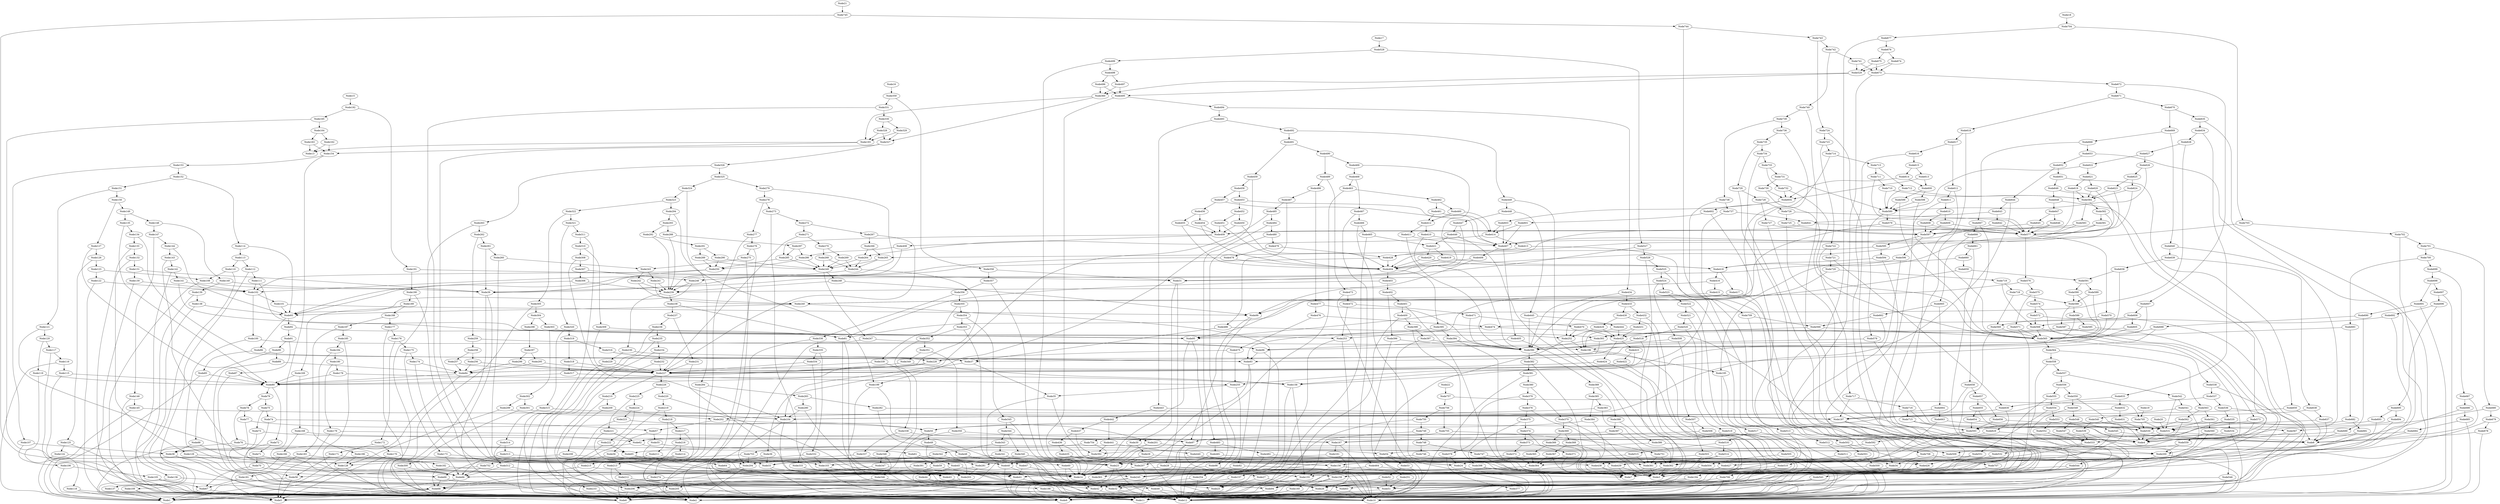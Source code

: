 # Network structure generated by ABC

digraph network {

Node15 -> Node192 [style = solid];
Node16 -> Node359 [style = solid];
Node17 -> Node528 [style = solid];
Node18 -> Node704 [style = solid];
Node19 -> Node705 [style = solid];
Node20 -> Node531 [style = solid];
Node21 -> Node745 [style = solid];
Node22 -> Node757 [style = solid];
Node23 -> Node9 [style = solid];
Node23 -> Node12 [style = solid];
Node24 -> Node10 [style = solid];
Node24 -> Node11 [style = solid];
Node25 -> Node11 [style = solid];
Node25 -> Node12 [style = solid];
Node26 -> Node9 [style = solid];
Node26 -> Node10 [style = solid];
Node27 -> Node25 [style = solid];
Node27 -> Node26 [style = solid];
Node28 -> Node14 [style = solid];
Node28 -> Node27 [style = solid];
Node29 -> Node23 [style = solid];
Node29 -> Node24 [style = solid];
Node30 -> Node14 [style = solid];
Node30 -> Node29 [style = solid];
Node31 -> Node28 [style = solid];
Node31 -> Node30 [style = solid];
Node32 -> Node11 [style = solid];
Node32 -> Node12 [style = solid];
Node33 -> Node9 [style = solid];
Node33 -> Node32 [style = solid];
Node34 -> Node11 [style = solid];
Node34 -> Node26 [style = solid];
Node35 -> Node12 [style = solid];
Node35 -> Node34 [style = solid];
Node36 -> Node10 [style = solid];
Node36 -> Node33 [style = solid];
Node37 -> Node35 [style = solid];
Node37 -> Node36 [style = solid];
Node38 -> Node9 [style = solid];
Node38 -> Node10 [style = solid];
Node39 -> Node10 [style = solid];
Node39 -> Node12 [style = solid];
Node40 -> Node9 [style = solid];
Node40 -> Node11 [style = solid];
Node41 -> Node9 [style = solid];
Node41 -> Node11 [style = solid];
Node42 -> Node9 [style = solid];
Node42 -> Node10 [style = solid];
Node43 -> Node26 [style = solid];
Node43 -> Node32 [style = solid];
Node44 -> Node32 [style = solid];
Node44 -> Node42 [style = solid];
Node45 -> Node14 [style = solid];
Node45 -> Node44 [style = solid];
Node46 -> Node10 [style = solid];
Node46 -> Node12 [style = solid];
Node47 -> Node14 [style = solid];
Node47 -> Node41 [style = solid];
Node48 -> Node46 [style = solid];
Node48 -> Node47 [style = solid];
Node49 -> Node45 [style = solid];
Node49 -> Node48 [style = solid];
Node50 -> Node43 [style = solid];
Node50 -> Node49 [style = solid];
Node51 -> Node9 [style = solid];
Node51 -> Node10 [style = solid];
Node52 -> Node26 [style = solid];
Node52 -> Node51 [style = solid];
Node53 -> Node12 [style = solid];
Node53 -> Node52 [style = solid];
Node54 -> Node11 [style = solid];
Node54 -> Node53 [style = solid];
Node55 -> Node14 [style = solid];
Node55 -> Node54 [style = solid];
Node56 -> Node10 [style = solid];
Node56 -> Node33 [style = solid];
Node57 -> Node55 [style = solid];
Node57 -> Node56 [style = solid];
Node58 -> Node1 [style = solid];
Node58 -> Node5 [style = solid];
Node59 -> Node11 [style = solid];
Node59 -> Node14 [style = solid];
Node60 -> Node14 [style = solid];
Node60 -> Node25 [style = solid];
Node61 -> Node59 [style = solid];
Node61 -> Node60 [style = solid];
Node62 -> Node38 [style = solid];
Node62 -> Node61 [style = solid];
Node63 -> Node10 [style = solid];
Node63 -> Node12 [style = solid];
Node64 -> Node14 [style = solid];
Node64 -> Node63 [style = solid];
Node65 -> Node40 [style = solid];
Node65 -> Node64 [style = solid];
Node66 -> Node1 [style = solid];
Node66 -> Node5 [style = solid];
Node67 -> Node1 [style = solid];
Node67 -> Node5 [style = solid];
Node68 -> Node1 [style = solid];
Node68 -> Node5 [style = solid];
Node69 -> Node32 [style = solid];
Node69 -> Node68 [style = solid];
Node70 -> Node67 [style = solid];
Node70 -> Node69 [style = solid];
Node71 -> Node14 [style = solid];
Node71 -> Node70 [style = solid];
Node72 -> Node42 [style = solid];
Node72 -> Node71 [style = solid];
Node73 -> Node58 [style = solid];
Node73 -> Node62 [style = solid];
Node74 -> Node57 [style = solid];
Node74 -> Node66 [style = solid];
Node75 -> Node73 [style = solid];
Node75 -> Node74 [style = solid];
Node76 -> Node1 [style = solid];
Node76 -> Node65 [style = solid];
Node77 -> Node5 [style = solid];
Node77 -> Node50 [style = solid];
Node78 -> Node76 [style = solid];
Node78 -> Node77 [style = solid];
Node79 -> Node75 [style = solid];
Node79 -> Node78 [style = solid];
Node80 -> Node72 [style = solid];
Node80 -> Node79 [style = solid];
Node81 -> Node14 [style = solid];
Node81 -> Node32 [style = solid];
Node82 -> Node10 [style = solid];
Node82 -> Node14 [style = solid];
Node83 -> Node23 [style = solid];
Node83 -> Node82 [style = solid];
Node84 -> Node1 [style = solid];
Node84 -> Node80 [style = solid];
Node85 -> Node1 [style = solid];
Node85 -> Node80 [style = solid];
Node86 -> Node83 [style = solid];
Node86 -> Node85 [style = solid];
Node87 -> Node51 [style = solid];
Node87 -> Node80 [style = solid];
Node88 -> Node38 [style = solid];
Node88 -> Node66 [style = solid];
Node89 -> Node26 [style = solid];
Node89 -> Node84 [style = solid];
Node90 -> Node88 [style = solid];
Node90 -> Node89 [style = solid];
Node91 -> Node87 [style = solid];
Node91 -> Node90 [style = solid];
Node92 -> Node81 [style = solid];
Node92 -> Node91 [style = solid];
Node93 -> Node86 [style = solid];
Node93 -> Node92 [style = solid];
Node94 -> Node9 [style = solid];
Node94 -> Node11 [style = solid];
Node95 -> Node10 [style = solid];
Node95 -> Node40 [style = solid];
Node96 -> Node11 [style = solid];
Node96 -> Node83 [style = solid];
Node97 -> Node9 [style = solid];
Node97 -> Node32 [style = solid];
Node98 -> Node10 [style = solid];
Node98 -> Node14 [style = solid];
Node99 -> Node97 [style = solid];
Node99 -> Node98 [style = solid];
Node100 -> Node66 [style = solid];
Node100 -> Node96 [style = solid];
Node101 -> Node93 [style = solid];
Node101 -> Node99 [style = solid];
Node102 -> Node100 [style = solid];
Node102 -> Node101 [style = solid];
Node103 -> Node11 [style = solid];
Node103 -> Node51 [style = solid];
Node104 -> Node11 [style = solid];
Node104 -> Node26 [style = solid];
Node105 -> Node67 [style = solid];
Node105 -> Node68 [style = solid];
Node106 -> Node11 [style = solid];
Node106 -> Node105 [style = solid];
Node107 -> Node38 [style = solid];
Node107 -> Node106 [style = solid];
Node108 -> Node11 [style = solid];
Node108 -> Node39 [style = solid];
Node109 -> Node1 [style = solid];
Node109 -> Node9 [style = solid];
Node110 -> Node108 [style = solid];
Node110 -> Node109 [style = solid];
Node111 -> Node95 [style = solid];
Node111 -> Node102 [style = solid];
Node112 -> Node12 [style = solid];
Node112 -> Node111 [style = solid];
Node113 -> Node110 [style = solid];
Node113 -> Node112 [style = solid];
Node114 -> Node93 [style = solid];
Node114 -> Node113 [style = solid];
Node115 -> Node10 [style = solid];
Node115 -> Node80 [style = solid];
Node116 -> Node1 [style = solid];
Node116 -> Node115 [style = solid];
Node117 -> Node12 [style = solid];
Node117 -> Node116 [style = solid];
Node118 -> Node1 [style = solid];
Node118 -> Node10 [style = solid];
Node119 -> Node80 [style = solid];
Node119 -> Node118 [style = solid];
Node120 -> Node117 [style = solid];
Node120 -> Node119 [style = solid];
Node121 -> Node40 [style = solid];
Node121 -> Node120 [style = solid];
Node122 -> Node9 [style = solid];
Node122 -> Node102 [style = solid];
Node123 -> Node108 [style = solid];
Node123 -> Node122 [style = solid];
Node124 -> Node1 [style = solid];
Node124 -> Node103 [style = solid];
Node125 -> Node12 [style = solid];
Node125 -> Node124 [style = solid];
Node126 -> Node123 [style = solid];
Node126 -> Node125 [style = solid];
Node127 -> Node80 [style = solid];
Node127 -> Node126 [style = solid];
Node128 -> Node1 [style = solid];
Node128 -> Node12 [style = solid];
Node129 -> Node26 [style = solid];
Node129 -> Node128 [style = solid];
Node130 -> Node9 [style = solid];
Node130 -> Node102 [style = solid];
Node131 -> Node39 [style = solid];
Node131 -> Node130 [style = solid];
Node132 -> Node129 [style = solid];
Node132 -> Node131 [style = solid];
Node133 -> Node11 [style = solid];
Node133 -> Node132 [style = solid];
Node134 -> Node37 [style = solid];
Node134 -> Node133 [style = solid];
Node135 -> Node80 [style = solid];
Node135 -> Node134 [style = solid];
Node136 -> Node5 [style = solid];
Node136 -> Node94 [style = solid];
Node137 -> Node1 [style = solid];
Node137 -> Node9 [style = solid];
Node138 -> Node93 [style = solid];
Node138 -> Node137 [style = solid];
Node139 -> Node136 [style = solid];
Node139 -> Node138 [style = solid];
Node140 -> Node39 [style = solid];
Node140 -> Node139 [style = solid];
Node141 -> Node95 [style = solid];
Node141 -> Node102 [style = solid];
Node142 -> Node12 [style = solid];
Node142 -> Node141 [style = solid];
Node143 -> Node43 [style = solid];
Node143 -> Node142 [style = solid];
Node144 -> Node93 [style = solid];
Node144 -> Node143 [style = solid];
Node145 -> Node1 [style = solid];
Node145 -> Node104 [style = solid];
Node146 -> Node12 [style = solid];
Node146 -> Node145 [style = solid];
Node147 -> Node144 [style = solid];
Node147 -> Node146 [style = solid];
Node148 -> Node140 [style = solid];
Node148 -> Node147 [style = solid];
Node149 -> Node135 [style = solid];
Node149 -> Node148 [style = solid];
Node150 -> Node127 [style = solid];
Node150 -> Node149 [style = solid];
Node151 -> Node121 [style = solid];
Node151 -> Node150 [style = solid];
Node152 -> Node114 [style = solid];
Node152 -> Node151 [style = solid];
Node153 -> Node107 [style = solid];
Node153 -> Node152 [style = solid];
Node154 -> Node14 [style = solid];
Node154 -> Node153 [style = solid];
Node155 -> Node9 [style = solid];
Node155 -> Node11 [style = solid];
Node156 -> Node12 [style = solid];
Node156 -> Node155 [style = solid];
Node157 -> Node9 [style = solid];
Node157 -> Node25 [style = solid];
Node158 -> Node155 [style = solid];
Node158 -> Node157 [style = solid];
Node159 -> Node12 [style = solid];
Node159 -> Node94 [style = solid];
Node160 -> Node11 [style = solid];
Node160 -> Node12 [style = solid];
Node161 -> Node40 [style = solid];
Node161 -> Node160 [style = solid];
Node162 -> Node13 [style = solid];
Node162 -> Node154 [style = solid];
Node163 -> Node13 [style = solid];
Node163 -> Node154 [style = solid];
Node164 -> Node162 [style = solid];
Node164 -> Node163 [style = solid];
Node165 -> Node14 [style = solid];
Node165 -> Node164 [style = solid];
Node166 -> Node5 [style = solid];
Node166 -> Node40 [style = solid];
Node167 -> Node10 [style = solid];
Node167 -> Node161 [style = solid];
Node168 -> Node166 [style = solid];
Node168 -> Node167 [style = solid];
Node169 -> Node80 [style = solid];
Node169 -> Node168 [style = solid];
Node170 -> Node5 [style = solid];
Node170 -> Node23 [style = solid];
Node171 -> Node33 [style = solid];
Node171 -> Node58 [style = solid];
Node172 -> Node170 [style = solid];
Node172 -> Node171 [style = solid];
Node173 -> Node66 [style = solid];
Node173 -> Node156 [style = solid];
Node174 -> Node41 [style = solid];
Node174 -> Node84 [style = solid];
Node175 -> Node173 [style = solid];
Node175 -> Node174 [style = solid];
Node176 -> Node172 [style = solid];
Node176 -> Node175 [style = solid];
Node177 -> Node10 [style = solid];
Node177 -> Node176 [style = solid];
Node178 -> Node80 [style = solid];
Node178 -> Node158 [style = solid];
Node179 -> Node5 [style = solid];
Node179 -> Node97 [style = solid];
Node180 -> Node178 [style = solid];
Node180 -> Node179 [style = solid];
Node181 -> Node12 [style = solid];
Node181 -> Node67 [style = solid];
Node182 -> Node68 [style = solid];
Node182 -> Node159 [style = solid];
Node183 -> Node181 [style = solid];
Node183 -> Node182 [style = solid];
Node184 -> Node180 [style = solid];
Node184 -> Node183 [style = solid];
Node185 -> Node10 [style = solid];
Node185 -> Node184 [style = solid];
Node186 -> Node103 [style = solid];
Node186 -> Node128 [style = solid];
Node187 -> Node185 [style = solid];
Node187 -> Node186 [style = solid];
Node188 -> Node177 [style = solid];
Node188 -> Node187 [style = solid];
Node189 -> Node169 [style = solid];
Node189 -> Node188 [style = solid];
Node190 -> Node14 [style = solid];
Node190 -> Node189 [style = solid];
Node191 -> Node31 [style = solid];
Node191 -> Node190 [style = solid];
Node192 -> Node165 [style = solid];
Node192 -> Node191 [style = solid];
Node193 -> Node13 [style = solid];
Node193 -> Node154 [style = solid];
Node194 -> Node11 [style = solid];
Node194 -> Node26 [style = solid];
Node195 -> Node51 [style = solid];
Node195 -> Node194 [style = solid];
Node196 -> Node12 [style = solid];
Node196 -> Node195 [style = solid];
Node197 -> Node10 [style = solid];
Node197 -> Node94 [style = solid];
Node198 -> Node10 [style = solid];
Node198 -> Node11 [style = solid];
Node199 -> Node23 [style = solid];
Node199 -> Node198 [style = solid];
Node200 -> Node10 [style = solid];
Node200 -> Node32 [style = solid];
Node201 -> Node14 [style = solid];
Node201 -> Node200 [style = solid];
Node202 -> Node57 [style = solid];
Node202 -> Node201 [style = solid];
Node203 -> Node2 [style = solid];
Node203 -> Node6 [style = solid];
Node204 -> Node2 [style = solid];
Node204 -> Node6 [style = solid];
Node205 -> Node2 [style = solid];
Node205 -> Node6 [style = solid];
Node206 -> Node2 [style = solid];
Node206 -> Node6 [style = solid];
Node207 -> Node9 [style = solid];
Node207 -> Node14 [style = solid];
Node208 -> Node69 [style = solid];
Node208 -> Node207 [style = solid];
Node209 -> Node202 [style = solid];
Node209 -> Node208 [style = solid];
Node210 -> Node204 [style = solid];
Node210 -> Node209 [style = solid];
Node211 -> Node24 [style = solid];
Node211 -> Node128 [style = solid];
Node212 -> Node32 [style = solid];
Node212 -> Node206 [style = solid];
Node213 -> Node205 [style = solid];
Node213 -> Node212 [style = solid];
Node214 -> Node68 [style = solid];
Node214 -> Node213 [style = solid];
Node215 -> Node68 [style = solid];
Node215 -> Node203 [style = solid];
Node216 -> Node214 [style = solid];
Node216 -> Node215 [style = solid];
Node217 -> Node10 [style = solid];
Node217 -> Node216 [style = solid];
Node218 -> Node211 [style = solid];
Node218 -> Node217 [style = solid];
Node219 -> Node9 [style = solid];
Node219 -> Node218 [style = solid];
Node220 -> Node14 [style = solid];
Node220 -> Node219 [style = solid];
Node221 -> Node62 [style = solid];
Node221 -> Node203 [style = solid];
Node222 -> Node2 [style = solid];
Node222 -> Node65 [style = solid];
Node223 -> Node6 [style = solid];
Node223 -> Node50 [style = solid];
Node224 -> Node222 [style = solid];
Node224 -> Node223 [style = solid];
Node225 -> Node221 [style = solid];
Node225 -> Node224 [style = solid];
Node226 -> Node220 [style = solid];
Node226 -> Node225 [style = solid];
Node227 -> Node210 [style = solid];
Node227 -> Node226 [style = solid];
Node228 -> Node80 [style = solid];
Node228 -> Node227 [style = solid];
Node229 -> Node2 [style = solid];
Node229 -> Node227 [style = solid];
Node230 -> Node83 [style = solid];
Node230 -> Node229 [style = solid];
Node231 -> Node51 [style = solid];
Node231 -> Node227 [style = solid];
Node232 -> Node10 [style = solid];
Node232 -> Node227 [style = solid];
Node233 -> Node6 [style = solid];
Node233 -> Node10 [style = solid];
Node234 -> Node232 [style = solid];
Node234 -> Node233 [style = solid];
Node235 -> Node9 [style = solid];
Node235 -> Node234 [style = solid];
Node236 -> Node2 [style = solid];
Node236 -> Node235 [style = solid];
Node237 -> Node231 [style = solid];
Node237 -> Node236 [style = solid];
Node238 -> Node81 [style = solid];
Node238 -> Node237 [style = solid];
Node239 -> Node230 [style = solid];
Node239 -> Node238 [style = solid];
Node240 -> Node1 [style = solid];
Node240 -> Node93 [style = solid];
Node241 -> Node239 [style = solid];
Node241 -> Node240 [style = solid];
Node242 -> Node239 [style = solid];
Node242 -> Node240 [style = solid];
Node243 -> Node241 [style = solid];
Node243 -> Node242 [style = solid];
Node244 -> Node80 [style = solid];
Node244 -> Node102 [style = solid];
Node245 -> Node1 [style = solid];
Node245 -> Node2 [style = solid];
Node246 -> Node93 [style = solid];
Node246 -> Node239 [style = solid];
Node247 -> Node96 [style = solid];
Node247 -> Node204 [style = solid];
Node248 -> Node99 [style = solid];
Node248 -> Node239 [style = solid];
Node249 -> Node247 [style = solid];
Node249 -> Node248 [style = solid];
Node250 -> Node93 [style = solid];
Node250 -> Node102 [style = solid];
Node251 -> Node11 [style = solid];
Node251 -> Node51 [style = solid];
Node252 -> Node196 [style = solid];
Node252 -> Node251 [style = solid];
Node253 -> Node25 [style = solid];
Node253 -> Node26 [style = solid];
Node254 -> Node12 [style = solid];
Node254 -> Node42 [style = solid];
Node255 -> Node35 [style = solid];
Node255 -> Node254 [style = solid];
Node256 -> Node84 [style = solid];
Node256 -> Node227 [style = solid];
Node257 -> Node84 [style = solid];
Node257 -> Node227 [style = solid];
Node258 -> Node256 [style = solid];
Node258 -> Node257 [style = solid];
Node259 -> Node196 [style = solid];
Node259 -> Node258 [style = solid];
Node260 -> Node155 [style = solid];
Node260 -> Node243 [style = solid];
Node261 -> Node39 [style = solid];
Node261 -> Node260 [style = solid];
Node262 -> Node259 [style = solid];
Node262 -> Node261 [style = solid];
Node263 -> Node2 [style = solid];
Node263 -> Node262 [style = solid];
Node264 -> Node244 [style = solid];
Node264 -> Node249 [style = solid];
Node265 -> Node244 [style = solid];
Node265 -> Node249 [style = solid];
Node266 -> Node264 [style = solid];
Node266 -> Node265 [style = solid];
Node267 -> Node227 [style = solid];
Node267 -> Node266 [style = solid];
Node268 -> Node244 [style = solid];
Node268 -> Node249 [style = solid];
Node269 -> Node244 [style = solid];
Node269 -> Node249 [style = solid];
Node270 -> Node268 [style = solid];
Node270 -> Node269 [style = solid];
Node271 -> Node227 [style = solid];
Node271 -> Node270 [style = solid];
Node272 -> Node267 [style = solid];
Node272 -> Node271 [style = solid];
Node273 -> Node41 [style = solid];
Node273 -> Node272 [style = solid];
Node274 -> Node6 [style = solid];
Node274 -> Node94 [style = solid];
Node275 -> Node9 [style = solid];
Node275 -> Node243 [style = solid];
Node276 -> Node2 [style = solid];
Node276 -> Node275 [style = solid];
Node277 -> Node274 [style = solid];
Node277 -> Node276 [style = solid];
Node278 -> Node273 [style = solid];
Node278 -> Node277 [style = solid];
Node279 -> Node39 [style = solid];
Node279 -> Node278 [style = solid];
Node280 -> Node104 [style = solid];
Node280 -> Node245 [style = solid];
Node281 -> Node66 [style = solid];
Node281 -> Node203 [style = solid];
Node282 -> Node197 [style = solid];
Node282 -> Node281 [style = solid];
Node283 -> Node280 [style = solid];
Node283 -> Node282 [style = solid];
Node284 -> Node12 [style = solid];
Node284 -> Node283 [style = solid];
Node285 -> Node249 [style = solid];
Node285 -> Node250 [style = solid];
Node286 -> Node249 [style = solid];
Node286 -> Node250 [style = solid];
Node287 -> Node285 [style = solid];
Node287 -> Node286 [style = solid];
Node288 -> Node239 [style = solid];
Node288 -> Node287 [style = solid];
Node289 -> Node249 [style = solid];
Node289 -> Node250 [style = solid];
Node290 -> Node249 [style = solid];
Node290 -> Node250 [style = solid];
Node291 -> Node289 [style = solid];
Node291 -> Node290 [style = solid];
Node292 -> Node239 [style = solid];
Node292 -> Node291 [style = solid];
Node293 -> Node288 [style = solid];
Node293 -> Node292 [style = solid];
Node294 -> Node199 [style = solid];
Node294 -> Node293 [style = solid];
Node295 -> Node84 [style = solid];
Node295 -> Node227 [style = solid];
Node296 -> Node84 [style = solid];
Node296 -> Node227 [style = solid];
Node297 -> Node295 [style = solid];
Node297 -> Node296 [style = solid];
Node298 -> Node252 [style = solid];
Node298 -> Node297 [style = solid];
Node299 -> Node104 [style = solid];
Node299 -> Node128 [style = solid];
Node300 -> Node6 [style = solid];
Node300 -> Node66 [style = solid];
Node301 -> Node197 [style = solid];
Node301 -> Node300 [style = solid];
Node302 -> Node299 [style = solid];
Node302 -> Node301 [style = solid];
Node303 -> Node253 [style = solid];
Node303 -> Node302 [style = solid];
Node304 -> Node298 [style = solid];
Node304 -> Node303 [style = solid];
Node305 -> Node2 [style = solid];
Node305 -> Node304 [style = solid];
Node306 -> Node93 [style = solid];
Node306 -> Node239 [style = solid];
Node307 -> Node246 [style = solid];
Node307 -> Node306 [style = solid];
Node308 -> Node104 [style = solid];
Node308 -> Node307 [style = solid];
Node309 -> Node95 [style = solid];
Node309 -> Node227 [style = solid];
Node310 -> Node308 [style = solid];
Node310 -> Node309 [style = solid];
Node311 -> Node12 [style = solid];
Node311 -> Node310 [style = solid];
Node312 -> Node66 [style = solid];
Node312 -> Node206 [style = solid];
Node313 -> Node66 [style = solid];
Node313 -> Node204 [style = solid];
Node314 -> Node312 [style = solid];
Node314 -> Node313 [style = solid];
Node315 -> Node197 [style = solid];
Node315 -> Node314 [style = solid];
Node316 -> Node37 [style = solid];
Node316 -> Node228 [style = solid];
Node317 -> Node80 [style = solid];
Node317 -> Node255 [style = solid];
Node318 -> Node227 [style = solid];
Node318 -> Node317 [style = solid];
Node319 -> Node316 [style = solid];
Node319 -> Node318 [style = solid];
Node320 -> Node315 [style = solid];
Node320 -> Node319 [style = solid];
Node321 -> Node311 [style = solid];
Node321 -> Node320 [style = solid];
Node322 -> Node305 [style = solid];
Node322 -> Node321 [style = solid];
Node323 -> Node294 [style = solid];
Node323 -> Node322 [style = solid];
Node324 -> Node284 [style = solid];
Node324 -> Node323 [style = solid];
Node325 -> Node279 [style = solid];
Node325 -> Node324 [style = solid];
Node326 -> Node263 [style = solid];
Node326 -> Node325 [style = solid];
Node327 -> Node14 [style = solid];
Node327 -> Node326 [style = solid];
Node328 -> Node193 [style = solid];
Node328 -> Node327 [style = solid];
Node329 -> Node193 [style = solid];
Node329 -> Node327 [style = solid];
Node330 -> Node328 [style = solid];
Node330 -> Node329 [style = solid];
Node331 -> Node14 [style = solid];
Node331 -> Node330 [style = solid];
Node332 -> Node12 [style = solid];
Node332 -> Node103 [style = solid];
Node333 -> Node10 [style = solid];
Node333 -> Node41 [style = solid];
Node334 -> Node227 [style = solid];
Node334 -> Node333 [style = solid];
Node335 -> Node332 [style = solid];
Node335 -> Node334 [style = solid];
Node336 -> Node2 [style = solid];
Node336 -> Node335 [style = solid];
Node337 -> Node6 [style = solid];
Node337 -> Node40 [style = solid];
Node338 -> Node167 [style = solid];
Node338 -> Node337 [style = solid];
Node339 -> Node227 [style = solid];
Node339 -> Node338 [style = solid];
Node340 -> Node6 [style = solid];
Node340 -> Node23 [style = solid];
Node341 -> Node156 [style = solid];
Node341 -> Node204 [style = solid];
Node342 -> Node33 [style = solid];
Node342 -> Node203 [style = solid];
Node343 -> Node341 [style = solid];
Node343 -> Node342 [style = solid];
Node344 -> Node340 [style = solid];
Node344 -> Node343 [style = solid];
Node345 -> Node10 [style = solid];
Node345 -> Node344 [style = solid];
Node346 -> Node12 [style = solid];
Node346 -> Node205 [style = solid];
Node347 -> Node159 [style = solid];
Node347 -> Node206 [style = solid];
Node348 -> Node346 [style = solid];
Node348 -> Node347 [style = solid];
Node349 -> Node158 [style = solid];
Node349 -> Node227 [style = solid];
Node350 -> Node6 [style = solid];
Node350 -> Node97 [style = solid];
Node351 -> Node349 [style = solid];
Node351 -> Node350 [style = solid];
Node352 -> Node348 [style = solid];
Node352 -> Node351 [style = solid];
Node353 -> Node10 [style = solid];
Node353 -> Node352 [style = solid];
Node354 -> Node345 [style = solid];
Node354 -> Node353 [style = solid];
Node355 -> Node339 [style = solid];
Node355 -> Node354 [style = solid];
Node356 -> Node336 [style = solid];
Node356 -> Node355 [style = solid];
Node357 -> Node14 [style = solid];
Node357 -> Node356 [style = solid];
Node358 -> Node31 [style = solid];
Node358 -> Node357 [style = solid];
Node359 -> Node331 [style = solid];
Node359 -> Node358 [style = solid];
Node360 -> Node193 [style = solid];
Node360 -> Node327 [style = solid];
Node361 -> Node3 [style = solid];
Node361 -> Node7 [style = solid];
Node362 -> Node3 [style = solid];
Node362 -> Node7 [style = solid];
Node363 -> Node68 [style = solid];
Node363 -> Node205 [style = solid];
Node364 -> Node206 [style = solid];
Node364 -> Node363 [style = solid];
Node365 -> Node32 [style = solid];
Node365 -> Node364 [style = solid];
Node366 -> Node7 [style = solid];
Node366 -> Node365 [style = solid];
Node367 -> Node10 [style = solid];
Node367 -> Node364 [style = solid];
Node368 -> Node7 [style = solid];
Node368 -> Node367 [style = solid];
Node369 -> Node366 [style = solid];
Node369 -> Node368 [style = solid];
Node370 -> Node3 [style = solid];
Node370 -> Node369 [style = solid];
Node371 -> Node7 [style = solid];
Node371 -> Node364 [style = solid];
Node372 -> Node32 [style = solid];
Node372 -> Node364 [style = solid];
Node373 -> Node7 [style = solid];
Node373 -> Node372 [style = solid];
Node374 -> Node371 [style = solid];
Node374 -> Node373 [style = solid];
Node375 -> Node10 [style = solid];
Node375 -> Node374 [style = solid];
Node376 -> Node3 [style = solid];
Node376 -> Node375 [style = solid];
Node377 -> Node2 [style = solid];
Node377 -> Node12 [style = solid];
Node378 -> Node24 [style = solid];
Node378 -> Node377 [style = solid];
Node379 -> Node376 [style = solid];
Node379 -> Node378 [style = solid];
Node380 -> Node370 [style = solid];
Node380 -> Node379 [style = solid];
Node381 -> Node9 [style = solid];
Node381 -> Node380 [style = solid];
Node382 -> Node14 [style = solid];
Node382 -> Node381 [style = solid];
Node383 -> Node202 [style = solid];
Node383 -> Node362 [style = solid];
Node384 -> Node7 [style = solid];
Node384 -> Node50 [style = solid];
Node385 -> Node383 [style = solid];
Node385 -> Node384 [style = solid];
Node386 -> Node3 [style = solid];
Node386 -> Node65 [style = solid];
Node387 -> Node62 [style = solid];
Node387 -> Node361 [style = solid];
Node388 -> Node386 [style = solid];
Node388 -> Node387 [style = solid];
Node389 -> Node385 [style = solid];
Node389 -> Node388 [style = solid];
Node390 -> Node382 [style = solid];
Node390 -> Node389 [style = solid];
Node391 -> Node66 [style = solid];
Node391 -> Node203 [style = solid];
Node392 -> Node204 [style = solid];
Node392 -> Node391 [style = solid];
Node393 -> Node228 [style = solid];
Node393 -> Node390 [style = solid];
Node394 -> Node3 [style = solid];
Node394 -> Node390 [style = solid];
Node395 -> Node83 [style = solid];
Node395 -> Node394 [style = solid];
Node396 -> Node51 [style = solid];
Node396 -> Node390 [style = solid];
Node397 -> Node10 [style = solid];
Node397 -> Node390 [style = solid];
Node398 -> Node7 [style = solid];
Node398 -> Node10 [style = solid];
Node399 -> Node397 [style = solid];
Node399 -> Node398 [style = solid];
Node400 -> Node9 [style = solid];
Node400 -> Node399 [style = solid];
Node401 -> Node3 [style = solid];
Node401 -> Node400 [style = solid];
Node402 -> Node396 [style = solid];
Node402 -> Node401 [style = solid];
Node403 -> Node81 [style = solid];
Node403 -> Node402 [style = solid];
Node404 -> Node395 [style = solid];
Node404 -> Node403 [style = solid];
Node405 -> Node96 [style = solid];
Node405 -> Node362 [style = solid];
Node406 -> Node99 [style = solid];
Node406 -> Node404 [style = solid];
Node407 -> Node405 [style = solid];
Node407 -> Node406 [style = solid];
Node408 -> Node239 [style = solid];
Node408 -> Node286 [style = solid];
Node409 -> Node285 [style = solid];
Node409 -> Node408 [style = solid];
Node410 -> Node390 [style = solid];
Node410 -> Node407 [style = solid];
Node411 -> Node390 [style = solid];
Node411 -> Node407 [style = solid];
Node412 -> Node410 [style = solid];
Node412 -> Node411 [style = solid];
Node413 -> Node227 [style = solid];
Node413 -> Node265 [style = solid];
Node414 -> Node264 [style = solid];
Node414 -> Node413 [style = solid];
Node415 -> Node2 [style = solid];
Node415 -> Node240 [style = solid];
Node416 -> Node239 [style = solid];
Node416 -> Node415 [style = solid];
Node417 -> Node2 [style = solid];
Node417 -> Node240 [style = solid];
Node418 -> Node416 [style = solid];
Node418 -> Node417 [style = solid];
Node419 -> Node404 [style = solid];
Node419 -> Node418 [style = solid];
Node420 -> Node404 [style = solid];
Node420 -> Node418 [style = solid];
Node421 -> Node419 [style = solid];
Node421 -> Node420 [style = solid];
Node422 -> Node2 [style = solid];
Node422 -> Node84 [style = solid];
Node423 -> Node227 [style = solid];
Node423 -> Node422 [style = solid];
Node424 -> Node2 [style = solid];
Node424 -> Node84 [style = solid];
Node425 -> Node423 [style = solid];
Node425 -> Node424 [style = solid];
Node426 -> Node3 [style = solid];
Node426 -> Node12 [style = solid];
Node427 -> Node3 [style = solid];
Node427 -> Node245 [style = solid];
Node428 -> Node246 [style = solid];
Node428 -> Node404 [style = solid];
Node429 -> Node252 [style = solid];
Node429 -> Node425 [style = solid];
Node430 -> Node3 [style = solid];
Node430 -> Node429 [style = solid];
Node431 -> Node196 [style = solid];
Node431 -> Node425 [style = solid];
Node432 -> Node3 [style = solid];
Node432 -> Node431 [style = solid];
Node433 -> Node430 [style = solid];
Node433 -> Node432 [style = solid];
Node434 -> Node390 [style = solid];
Node434 -> Node433 [style = solid];
Node435 -> Node12 [style = solid];
Node435 -> Node361 [style = solid];
Node436 -> Node362 [style = solid];
Node436 -> Node435 [style = solid];
Node437 -> Node392 [style = solid];
Node437 -> Node436 [style = solid];
Node438 -> Node3 [style = solid];
Node438 -> Node7 [style = solid];
Node439 -> Node3 [style = solid];
Node439 -> Node7 [style = solid];
Node440 -> Node438 [style = solid];
Node440 -> Node439 [style = solid];
Node441 -> Node392 [style = solid];
Node441 -> Node440 [style = solid];
Node442 -> Node437 [style = solid];
Node442 -> Node441 [style = solid];
Node443 -> Node197 [style = solid];
Node443 -> Node442 [style = solid];
Node444 -> Node196 [style = solid];
Node444 -> Node425 [style = solid];
Node445 -> Node390 [style = solid];
Node445 -> Node444 [style = solid];
Node446 -> Node155 [style = solid];
Node446 -> Node421 [style = solid];
Node447 -> Node39 [style = solid];
Node447 -> Node446 [style = solid];
Node448 -> Node445 [style = solid];
Node448 -> Node447 [style = solid];
Node449 -> Node3 [style = solid];
Node449 -> Node448 [style = solid];
Node450 -> Node404 [style = solid];
Node450 -> Node409 [style = solid];
Node451 -> Node404 [style = solid];
Node451 -> Node409 [style = solid];
Node452 -> Node450 [style = solid];
Node452 -> Node451 [style = solid];
Node453 -> Node407 [style = solid];
Node453 -> Node452 [style = solid];
Node454 -> Node404 [style = solid];
Node454 -> Node409 [style = solid];
Node455 -> Node404 [style = solid];
Node455 -> Node409 [style = solid];
Node456 -> Node454 [style = solid];
Node456 -> Node455 [style = solid];
Node457 -> Node407 [style = solid];
Node457 -> Node456 [style = solid];
Node458 -> Node453 [style = solid];
Node458 -> Node457 [style = solid];
Node459 -> Node199 [style = solid];
Node459 -> Node458 [style = solid];
Node460 -> Node412 [style = solid];
Node460 -> Node414 [style = solid];
Node461 -> Node412 [style = solid];
Node461 -> Node414 [style = solid];
Node462 -> Node460 [style = solid];
Node462 -> Node461 [style = solid];
Node463 -> Node41 [style = solid];
Node463 -> Node462 [style = solid];
Node464 -> Node7 [style = solid];
Node464 -> Node94 [style = solid];
Node465 -> Node9 [style = solid];
Node465 -> Node421 [style = solid];
Node466 -> Node3 [style = solid];
Node466 -> Node465 [style = solid];
Node467 -> Node464 [style = solid];
Node467 -> Node466 [style = solid];
Node468 -> Node463 [style = solid];
Node468 -> Node467 [style = solid];
Node469 -> Node39 [style = solid];
Node469 -> Node468 [style = solid];
Node470 -> Node252 [style = solid];
Node470 -> Node425 [style = solid];
Node471 -> Node390 [style = solid];
Node471 -> Node470 [style = solid];
Node472 -> Node253 [style = solid];
Node472 -> Node471 [style = solid];
Node473 -> Node3 [style = solid];
Node473 -> Node472 [style = solid];
Node474 -> Node12 [style = solid];
Node474 -> Node95 [style = solid];
Node475 -> Node228 [style = solid];
Node475 -> Node255 [style = solid];
Node476 -> Node474 [style = solid];
Node476 -> Node475 [style = solid];
Node477 -> Node390 [style = solid];
Node477 -> Node476 [style = solid];
Node478 -> Node246 [style = solid];
Node478 -> Node404 [style = solid];
Node479 -> Node428 [style = solid];
Node479 -> Node478 [style = solid];
Node480 -> Node12 [style = solid];
Node480 -> Node479 [style = solid];
Node481 -> Node12 [style = solid];
Node481 -> Node427 [style = solid];
Node482 -> Node245 [style = solid];
Node482 -> Node426 [style = solid];
Node483 -> Node481 [style = solid];
Node483 -> Node482 [style = solid];
Node484 -> Node480 [style = solid];
Node484 -> Node483 [style = solid];
Node485 -> Node104 [style = solid];
Node485 -> Node484 [style = solid];
Node486 -> Node37 [style = solid];
Node486 -> Node393 [style = solid];
Node487 -> Node485 [style = solid];
Node487 -> Node486 [style = solid];
Node488 -> Node477 [style = solid];
Node488 -> Node487 [style = solid];
Node489 -> Node473 [style = solid];
Node489 -> Node488 [style = solid];
Node490 -> Node469 [style = solid];
Node490 -> Node489 [style = solid];
Node491 -> Node459 [style = solid];
Node491 -> Node490 [style = solid];
Node492 -> Node449 [style = solid];
Node492 -> Node491 [style = solid];
Node493 -> Node443 [style = solid];
Node493 -> Node492 [style = solid];
Node494 -> Node434 [style = solid];
Node494 -> Node493 [style = solid];
Node495 -> Node14 [style = solid];
Node495 -> Node494 [style = solid];
Node496 -> Node360 [style = solid];
Node496 -> Node495 [style = solid];
Node497 -> Node360 [style = solid];
Node497 -> Node495 [style = solid];
Node498 -> Node496 [style = solid];
Node498 -> Node497 [style = solid];
Node499 -> Node14 [style = solid];
Node499 -> Node498 [style = solid];
Node500 -> Node7 [style = solid];
Node500 -> Node10 [style = solid];
Node501 -> Node103 [style = solid];
Node501 -> Node500 [style = solid];
Node502 -> Node426 [style = solid];
Node502 -> Node501 [style = solid];
Node503 -> Node7 [style = solid];
Node503 -> Node40 [style = solid];
Node504 -> Node3 [style = solid];
Node504 -> Node41 [style = solid];
Node505 -> Node10 [style = solid];
Node505 -> Node504 [style = solid];
Node506 -> Node167 [style = solid];
Node506 -> Node505 [style = solid];
Node507 -> Node503 [style = solid];
Node507 -> Node506 [style = solid];
Node508 -> Node390 [style = solid];
Node508 -> Node507 [style = solid];
Node509 -> Node10 [style = solid];
Node509 -> Node23 [style = solid];
Node510 -> Node3 [style = solid];
Node510 -> Node159 [style = solid];
Node511 -> Node10 [style = solid];
Node511 -> Node510 [style = solid];
Node512 -> Node509 [style = solid];
Node512 -> Node511 [style = solid];
Node513 -> Node7 [style = solid];
Node513 -> Node512 [style = solid];
Node514 -> Node156 [style = solid];
Node514 -> Node362 [style = solid];
Node515 -> Node33 [style = solid];
Node515 -> Node361 [style = solid];
Node516 -> Node514 [style = solid];
Node516 -> Node515 [style = solid];
Node517 -> Node10 [style = solid];
Node517 -> Node516 [style = solid];
Node518 -> Node158 [style = solid];
Node518 -> Node390 [style = solid];
Node519 -> Node7 [style = solid];
Node519 -> Node97 [style = solid];
Node520 -> Node518 [style = solid];
Node520 -> Node519 [style = solid];
Node521 -> Node10 [style = solid];
Node521 -> Node520 [style = solid];
Node522 -> Node517 [style = solid];
Node522 -> Node521 [style = solid];
Node523 -> Node513 [style = solid];
Node523 -> Node522 [style = solid];
Node524 -> Node508 [style = solid];
Node524 -> Node523 [style = solid];
Node525 -> Node502 [style = solid];
Node525 -> Node524 [style = solid];
Node526 -> Node14 [style = solid];
Node526 -> Node525 [style = solid];
Node527 -> Node31 [style = solid];
Node527 -> Node526 [style = solid];
Node528 -> Node499 [style = solid];
Node528 -> Node527 [style = solid];
Node529 -> Node360 [style = solid];
Node529 -> Node495 [style = solid];
Node530 -> Node4 [style = solid];
Node530 -> Node8 [style = solid];
Node531 -> Node4 [style = solid];
Node531 -> Node8 [style = solid];
Node532 -> Node364 [style = solid];
Node532 -> Node438 [style = solid];
Node533 -> Node439 [style = solid];
Node533 -> Node532 [style = solid];
Node534 -> Node10 [style = solid];
Node534 -> Node533 [style = solid];
Node535 -> Node4 [style = solid];
Node535 -> Node534 [style = solid];
Node536 -> Node207 [style = solid];
Node536 -> Node535 [style = solid];
Node537 -> Node50 [style = solid];
Node537 -> Node536 [style = solid];
Node538 -> Node8 [style = solid];
Node538 -> Node537 [style = solid];
Node539 -> Node32 [style = solid];
Node539 -> Node533 [style = solid];
Node540 -> Node14 [style = solid];
Node540 -> Node539 [style = solid];
Node541 -> Node200 [style = solid];
Node541 -> Node540 [style = solid];
Node542 -> Node531 [style = solid];
Node542 -> Node541 [style = solid];
Node543 -> Node11 [style = solid];
Node543 -> Node63 [style = solid];
Node544 -> Node14 [style = solid];
Node544 -> Node543 [style = solid];
Node545 -> Node8 [style = solid];
Node545 -> Node14 [style = solid];
Node546 -> Node10 [style = solid];
Node546 -> Node32 [style = solid];
Node547 -> Node533 [style = solid];
Node547 -> Node546 [style = solid];
Node548 -> Node545 [style = solid];
Node548 -> Node547 [style = solid];
Node549 -> Node544 [style = solid];
Node549 -> Node548 [style = solid];
Node550 -> Node4 [style = solid];
Node550 -> Node549 [style = solid];
Node551 -> Node24 [style = solid];
Node551 -> Node426 [style = solid];
Node552 -> Node10 [style = solid];
Node552 -> Node533 [style = solid];
Node553 -> Node530 [style = solid];
Node553 -> Node552 [style = solid];
Node554 -> Node551 [style = solid];
Node554 -> Node553 [style = solid];
Node555 -> Node14 [style = solid];
Node555 -> Node554 [style = solid];
Node556 -> Node550 [style = solid];
Node556 -> Node555 [style = solid];
Node557 -> Node542 [style = solid];
Node557 -> Node556 [style = solid];
Node558 -> Node9 [style = solid];
Node558 -> Node557 [style = solid];
Node559 -> Node54 [style = solid];
Node559 -> Node200 [style = solid];
Node560 -> Node14 [style = solid];
Node560 -> Node559 [style = solid];
Node561 -> Node531 [style = solid];
Node561 -> Node560 [style = solid];
Node562 -> Node62 [style = solid];
Node562 -> Node530 [style = solid];
Node563 -> Node561 [style = solid];
Node563 -> Node562 [style = solid];
Node564 -> Node558 [style = solid];
Node564 -> Node563 [style = solid];
Node565 -> Node538 [style = solid];
Node565 -> Node564 [style = solid];
Node566 -> Node393 [style = solid];
Node566 -> Node565 [style = solid];
Node567 -> Node4 [style = solid];
Node567 -> Node12 [style = solid];
Node568 -> Node4 [style = solid];
Node568 -> Node565 [style = solid];
Node569 -> Node4 [style = solid];
Node569 -> Node565 [style = solid];
Node570 -> Node83 [style = solid];
Node570 -> Node569 [style = solid];
Node571 -> Node51 [style = solid];
Node571 -> Node565 [style = solid];
Node572 -> Node26 [style = solid];
Node572 -> Node568 [style = solid];
Node573 -> Node38 [style = solid];
Node573 -> Node531 [style = solid];
Node574 -> Node572 [style = solid];
Node574 -> Node573 [style = solid];
Node575 -> Node571 [style = solid];
Node575 -> Node574 [style = solid];
Node576 -> Node81 [style = solid];
Node576 -> Node575 [style = solid];
Node577 -> Node570 [style = solid];
Node577 -> Node576 [style = solid];
Node578 -> Node96 [style = solid];
Node578 -> Node531 [style = solid];
Node579 -> Node99 [style = solid];
Node579 -> Node577 [style = solid];
Node580 -> Node578 [style = solid];
Node580 -> Node579 [style = solid];
Node581 -> Node407 [style = solid];
Node581 -> Node409 [style = solid];
Node582 -> Node404 [style = solid];
Node582 -> Node581 [style = solid];
Node583 -> Node407 [style = solid];
Node583 -> Node409 [style = solid];
Node584 -> Node582 [style = solid];
Node584 -> Node583 [style = solid];
Node585 -> Node3 [style = solid];
Node585 -> Node425 [style = solid];
Node586 -> Node390 [style = solid];
Node586 -> Node585 [style = solid];
Node587 -> Node3 [style = solid];
Node587 -> Node425 [style = solid];
Node588 -> Node586 [style = solid];
Node588 -> Node587 [style = solid];
Node589 -> Node565 [style = solid];
Node589 -> Node588 [style = solid];
Node590 -> Node565 [style = solid];
Node590 -> Node588 [style = solid];
Node591 -> Node589 [style = solid];
Node591 -> Node590 [style = solid];
Node592 -> Node361 [style = solid];
Node592 -> Node392 [style = solid];
Node593 -> Node362 [style = solid];
Node593 -> Node592 [style = solid];
Node594 -> Node3 [style = solid];
Node594 -> Node418 [style = solid];
Node595 -> Node404 [style = solid];
Node595 -> Node594 [style = solid];
Node596 -> Node3 [style = solid];
Node596 -> Node418 [style = solid];
Node597 -> Node595 [style = solid];
Node597 -> Node596 [style = solid];
Node598 -> Node565 [style = solid];
Node598 -> Node580 [style = solid];
Node599 -> Node565 [style = solid];
Node599 -> Node580 [style = solid];
Node600 -> Node598 [style = solid];
Node600 -> Node599 [style = solid];
Node601 -> Node407 [style = solid];
Node601 -> Node414 [style = solid];
Node602 -> Node390 [style = solid];
Node602 -> Node601 [style = solid];
Node603 -> Node407 [style = solid];
Node603 -> Node414 [style = solid];
Node604 -> Node602 [style = solid];
Node604 -> Node603 [style = solid];
Node605 -> Node255 [style = solid];
Node605 -> Node393 [style = solid];
Node606 -> Node474 [style = solid];
Node606 -> Node605 [style = solid];
Node607 -> Node565 [style = solid];
Node607 -> Node606 [style = solid];
Node608 -> Node577 [style = solid];
Node608 -> Node597 [style = solid];
Node609 -> Node577 [style = solid];
Node609 -> Node597 [style = solid];
Node610 -> Node608 [style = solid];
Node610 -> Node609 [style = solid];
Node611 -> Node9 [style = solid];
Node611 -> Node610 [style = solid];
Node612 -> Node4 [style = solid];
Node612 -> Node611 [style = solid];
Node613 -> Node600 [style = solid];
Node613 -> Node604 [style = solid];
Node614 -> Node600 [style = solid];
Node614 -> Node604 [style = solid];
Node615 -> Node613 [style = solid];
Node615 -> Node614 [style = solid];
Node616 -> Node9 [style = solid];
Node616 -> Node615 [style = solid];
Node617 -> Node612 [style = solid];
Node617 -> Node616 [style = solid];
Node618 -> Node200 [style = solid];
Node618 -> Node617 [style = solid];
Node619 -> Node577 [style = solid];
Node619 -> Node584 [style = solid];
Node620 -> Node577 [style = solid];
Node620 -> Node584 [style = solid];
Node621 -> Node619 [style = solid];
Node621 -> Node620 [style = solid];
Node622 -> Node580 [style = solid];
Node622 -> Node621 [style = solid];
Node623 -> Node577 [style = solid];
Node623 -> Node584 [style = solid];
Node624 -> Node577 [style = solid];
Node624 -> Node584 [style = solid];
Node625 -> Node623 [style = solid];
Node625 -> Node624 [style = solid];
Node626 -> Node580 [style = solid];
Node626 -> Node625 [style = solid];
Node627 -> Node622 [style = solid];
Node627 -> Node626 [style = solid];
Node628 -> Node95 [style = solid];
Node628 -> Node627 [style = solid];
Node629 -> Node4 [style = solid];
Node629 -> Node427 [style = solid];
Node630 -> Node104 [style = solid];
Node630 -> Node629 [style = solid];
Node631 -> Node530 [style = solid];
Node631 -> Node593 [style = solid];
Node632 -> Node197 [style = solid];
Node632 -> Node631 [style = solid];
Node633 -> Node630 [style = solid];
Node633 -> Node632 [style = solid];
Node634 -> Node628 [style = solid];
Node634 -> Node633 [style = solid];
Node635 -> Node12 [style = solid];
Node635 -> Node634 [style = solid];
Node636 -> Node196 [style = solid];
Node636 -> Node591 [style = solid];
Node637 -> Node8 [style = solid];
Node637 -> Node593 [style = solid];
Node638 -> Node197 [style = solid];
Node638 -> Node637 [style = solid];
Node639 -> Node636 [style = solid];
Node639 -> Node638 [style = solid];
Node640 -> Node4 [style = solid];
Node640 -> Node639 [style = solid];
Node641 -> Node428 [style = solid];
Node641 -> Node577 [style = solid];
Node642 -> Node428 [style = solid];
Node642 -> Node577 [style = solid];
Node643 -> Node641 [style = solid];
Node643 -> Node642 [style = solid];
Node644 -> Node104 [style = solid];
Node644 -> Node643 [style = solid];
Node645 -> Node577 [style = solid];
Node645 -> Node597 [style = solid];
Node646 -> Node577 [style = solid];
Node646 -> Node597 [style = solid];
Node647 -> Node645 [style = solid];
Node647 -> Node646 [style = solid];
Node648 -> Node51 [style = solid];
Node648 -> Node647 [style = solid];
Node649 -> Node4 [style = solid];
Node649 -> Node648 [style = solid];
Node650 -> Node8 [style = solid];
Node650 -> Node197 [style = solid];
Node651 -> Node649 [style = solid];
Node651 -> Node650 [style = solid];
Node652 -> Node644 [style = solid];
Node652 -> Node651 [style = solid];
Node653 -> Node12 [style = solid];
Node653 -> Node652 [style = solid];
Node654 -> Node8 [style = solid];
Node654 -> Node593 [style = solid];
Node655 -> Node4 [style = solid];
Node655 -> Node654 [style = solid];
Node656 -> Node531 [style = solid];
Node656 -> Node593 [style = solid];
Node657 -> Node655 [style = solid];
Node657 -> Node656 [style = solid];
Node658 -> Node197 [style = solid];
Node658 -> Node657 [style = solid];
Node659 -> Node252 [style = solid];
Node659 -> Node591 [style = solid];
Node660 -> Node253 [style = solid];
Node660 -> Node659 [style = solid];
Node661 -> Node4 [style = solid];
Node661 -> Node660 [style = solid];
Node662 -> Node37 [style = solid];
Node662 -> Node566 [style = solid];
Node663 -> Node427 [style = solid];
Node663 -> Node567 [style = solid];
Node664 -> Node104 [style = solid];
Node664 -> Node663 [style = solid];
Node665 -> Node662 [style = solid];
Node665 -> Node664 [style = solid];
Node666 -> Node661 [style = solid];
Node666 -> Node665 [style = solid];
Node667 -> Node658 [style = solid];
Node667 -> Node666 [style = solid];
Node668 -> Node653 [style = solid];
Node668 -> Node667 [style = solid];
Node669 -> Node640 [style = solid];
Node669 -> Node668 [style = solid];
Node670 -> Node635 [style = solid];
Node670 -> Node669 [style = solid];
Node671 -> Node618 [style = solid];
Node671 -> Node670 [style = solid];
Node672 -> Node607 [style = solid];
Node672 -> Node671 [style = solid];
Node673 -> Node14 [style = solid];
Node673 -> Node672 [style = solid];
Node674 -> Node529 [style = solid];
Node674 -> Node673 [style = solid];
Node675 -> Node529 [style = solid];
Node675 -> Node673 [style = solid];
Node676 -> Node674 [style = solid];
Node676 -> Node675 [style = solid];
Node677 -> Node14 [style = solid];
Node677 -> Node676 [style = solid];
Node678 -> Node8 [style = solid];
Node678 -> Node10 [style = solid];
Node679 -> Node103 [style = solid];
Node679 -> Node678 [style = solid];
Node680 -> Node567 [style = solid];
Node680 -> Node679 [style = solid];
Node681 -> Node8 [style = solid];
Node681 -> Node40 [style = solid];
Node682 -> Node167 [style = solid];
Node682 -> Node681 [style = solid];
Node683 -> Node565 [style = solid];
Node683 -> Node682 [style = solid];
Node684 -> Node4 [style = solid];
Node684 -> Node159 [style = solid];
Node685 -> Node10 [style = solid];
Node685 -> Node684 [style = solid];
Node686 -> Node509 [style = solid];
Node686 -> Node685 [style = solid];
Node687 -> Node8 [style = solid];
Node687 -> Node686 [style = solid];
Node688 -> Node158 [style = solid];
Node688 -> Node565 [style = solid];
Node689 -> Node8 [style = solid];
Node689 -> Node97 [style = solid];
Node690 -> Node688 [style = solid];
Node690 -> Node689 [style = solid];
Node691 -> Node10 [style = solid];
Node691 -> Node690 [style = solid];
Node692 -> Node41 [style = solid];
Node692 -> Node568 [style = solid];
Node693 -> Node33 [style = solid];
Node693 -> Node530 [style = solid];
Node694 -> Node156 [style = solid];
Node694 -> Node531 [style = solid];
Node695 -> Node693 [style = solid];
Node695 -> Node694 [style = solid];
Node696 -> Node692 [style = solid];
Node696 -> Node695 [style = solid];
Node697 -> Node10 [style = solid];
Node697 -> Node696 [style = solid];
Node698 -> Node691 [style = solid];
Node698 -> Node697 [style = solid];
Node699 -> Node687 [style = solid];
Node699 -> Node698 [style = solid];
Node700 -> Node683 [style = solid];
Node700 -> Node699 [style = solid];
Node701 -> Node680 [style = solid];
Node701 -> Node700 [style = solid];
Node702 -> Node14 [style = solid];
Node702 -> Node701 [style = solid];
Node703 -> Node31 [style = solid];
Node703 -> Node702 [style = solid];
Node704 -> Node677 [style = solid];
Node704 -> Node703 [style = solid];
Node705 -> Node530 [style = solid];
Node705 -> Node531 [style = solid];
Node706 -> Node11 [style = solid];
Node706 -> Node42 [style = solid];
Node707 -> Node12 [style = solid];
Node707 -> Node706 [style = solid];
Node708 -> Node34 [style = solid];
Node708 -> Node707 [style = solid];
Node709 -> Node566 [style = solid];
Node709 -> Node708 [style = solid];
Node710 -> Node580 [style = solid];
Node710 -> Node584 [style = solid];
Node711 -> Node577 [style = solid];
Node711 -> Node710 [style = solid];
Node712 -> Node580 [style = solid];
Node712 -> Node584 [style = solid];
Node713 -> Node711 [style = solid];
Node713 -> Node712 [style = solid];
Node714 -> Node95 [style = solid];
Node714 -> Node713 [style = solid];
Node715 -> Node530 [style = solid];
Node715 -> Node593 [style = solid];
Node716 -> Node531 [style = solid];
Node716 -> Node715 [style = solid];
Node717 -> Node197 [style = solid];
Node717 -> Node716 [style = solid];
Node718 -> Node569 [style = solid];
Node718 -> Node588 [style = solid];
Node719 -> Node568 [style = solid];
Node719 -> Node718 [style = solid];
Node720 -> Node195 [style = solid];
Node720 -> Node719 [style = solid];
Node721 -> Node630 [style = solid];
Node721 -> Node720 [style = solid];
Node722 -> Node717 [style = solid];
Node722 -> Node721 [style = solid];
Node723 -> Node714 [style = solid];
Node723 -> Node722 [style = solid];
Node724 -> Node12 [style = solid];
Node724 -> Node723 [style = solid];
Node725 -> Node4 [style = solid];
Node725 -> Node597 [style = solid];
Node726 -> Node577 [style = solid];
Node726 -> Node725 [style = solid];
Node727 -> Node4 [style = solid];
Node727 -> Node597 [style = solid];
Node728 -> Node726 [style = solid];
Node728 -> Node727 [style = solid];
Node729 -> Node9 [style = solid];
Node729 -> Node728 [style = solid];
Node730 -> Node565 [style = solid];
Node730 -> Node604 [style = solid];
Node731 -> Node580 [style = solid];
Node731 -> Node730 [style = solid];
Node732 -> Node565 [style = solid];
Node732 -> Node604 [style = solid];
Node733 -> Node731 [style = solid];
Node733 -> Node732 [style = solid];
Node734 -> Node9 [style = solid];
Node734 -> Node733 [style = solid];
Node735 -> Node729 [style = solid];
Node735 -> Node734 [style = solid];
Node736 -> Node24 [style = solid];
Node736 -> Node735 [style = solid];
Node737 -> Node26 [style = solid];
Node737 -> Node641 [style = solid];
Node738 -> Node34 [style = solid];
Node738 -> Node737 [style = solid];
Node739 -> Node736 [style = solid];
Node739 -> Node738 [style = solid];
Node740 -> Node12 [style = solid];
Node740 -> Node739 [style = solid];
Node741 -> Node529 [style = solid];
Node741 -> Node673 [style = solid];
Node742 -> Node740 [style = solid];
Node742 -> Node741 [style = solid];
Node743 -> Node724 [style = solid];
Node743 -> Node742 [style = solid];
Node744 -> Node709 [style = solid];
Node744 -> Node743 [style = solid];
Node745 -> Node14 [style = solid];
Node745 -> Node744 [style = solid];
Node746 -> Node245 [style = solid];
Node746 -> Node362 [style = solid];
Node747 -> Node7 [style = solid];
Node747 -> Node427 [style = solid];
Node748 -> Node746 [style = solid];
Node748 -> Node747 [style = solid];
Node749 -> Node6 [style = solid];
Node749 -> Node748 [style = solid];
Node750 -> Node5 [style = solid];
Node750 -> Node749 [style = solid];
Node751 -> Node361 [style = solid];
Node751 -> Node362 [style = solid];
Node752 -> Node58 [style = solid];
Node752 -> Node66 [style = solid];
Node753 -> Node204 [style = solid];
Node753 -> Node752 [style = solid];
Node754 -> Node281 [style = solid];
Node754 -> Node753 [style = solid];
Node755 -> Node751 [style = solid];
Node755 -> Node754 [style = solid];
Node756 -> Node750 [style = solid];
Node756 -> Node755 [style = solid];
Node757 -> Node705 [style = solid];
Node757 -> Node756 [style = solid];
}

